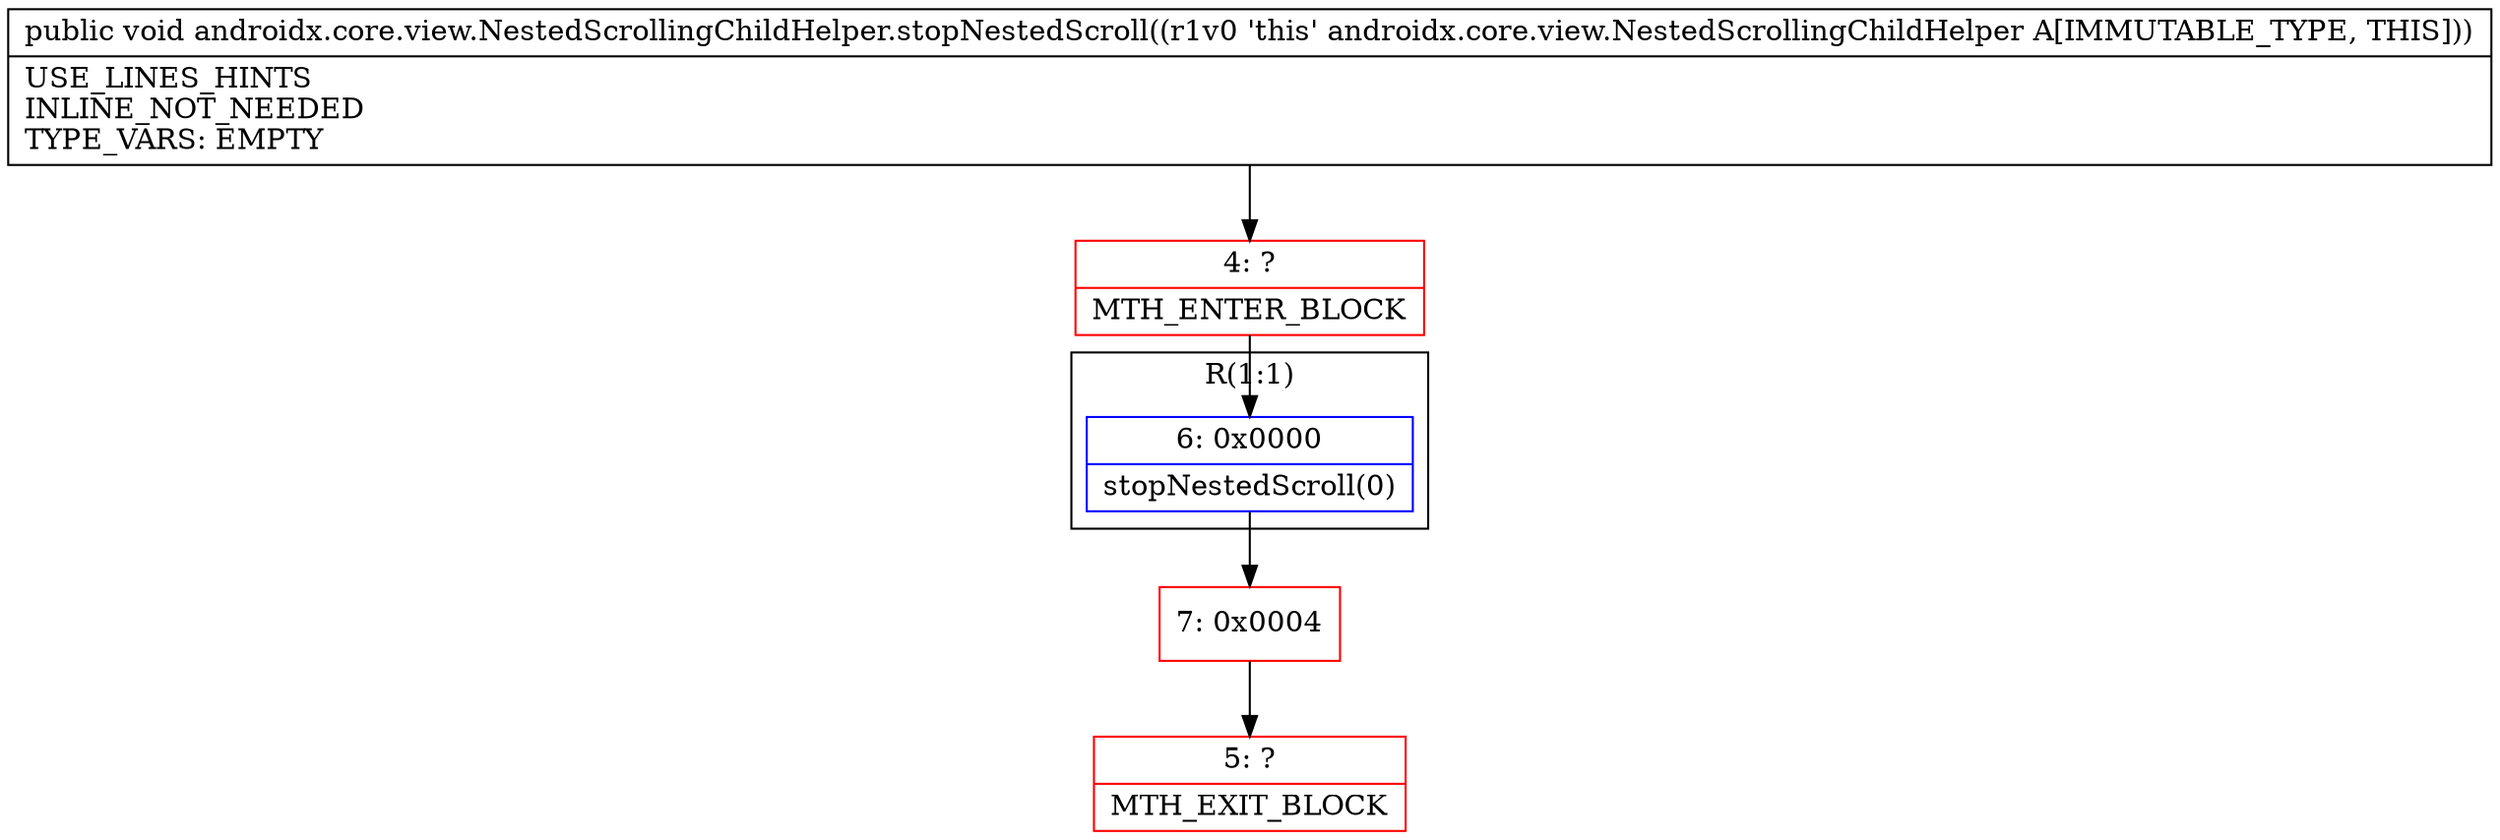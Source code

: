 digraph "CFG forandroidx.core.view.NestedScrollingChildHelper.stopNestedScroll()V" {
subgraph cluster_Region_1481544471 {
label = "R(1:1)";
node [shape=record,color=blue];
Node_6 [shape=record,label="{6\:\ 0x0000|stopNestedScroll(0)\l}"];
}
Node_4 [shape=record,color=red,label="{4\:\ ?|MTH_ENTER_BLOCK\l}"];
Node_7 [shape=record,color=red,label="{7\:\ 0x0004}"];
Node_5 [shape=record,color=red,label="{5\:\ ?|MTH_EXIT_BLOCK\l}"];
MethodNode[shape=record,label="{public void androidx.core.view.NestedScrollingChildHelper.stopNestedScroll((r1v0 'this' androidx.core.view.NestedScrollingChildHelper A[IMMUTABLE_TYPE, THIS]))  | USE_LINES_HINTS\lINLINE_NOT_NEEDED\lTYPE_VARS: EMPTY\l}"];
MethodNode -> Node_4;Node_6 -> Node_7;
Node_4 -> Node_6;
Node_7 -> Node_5;
}

